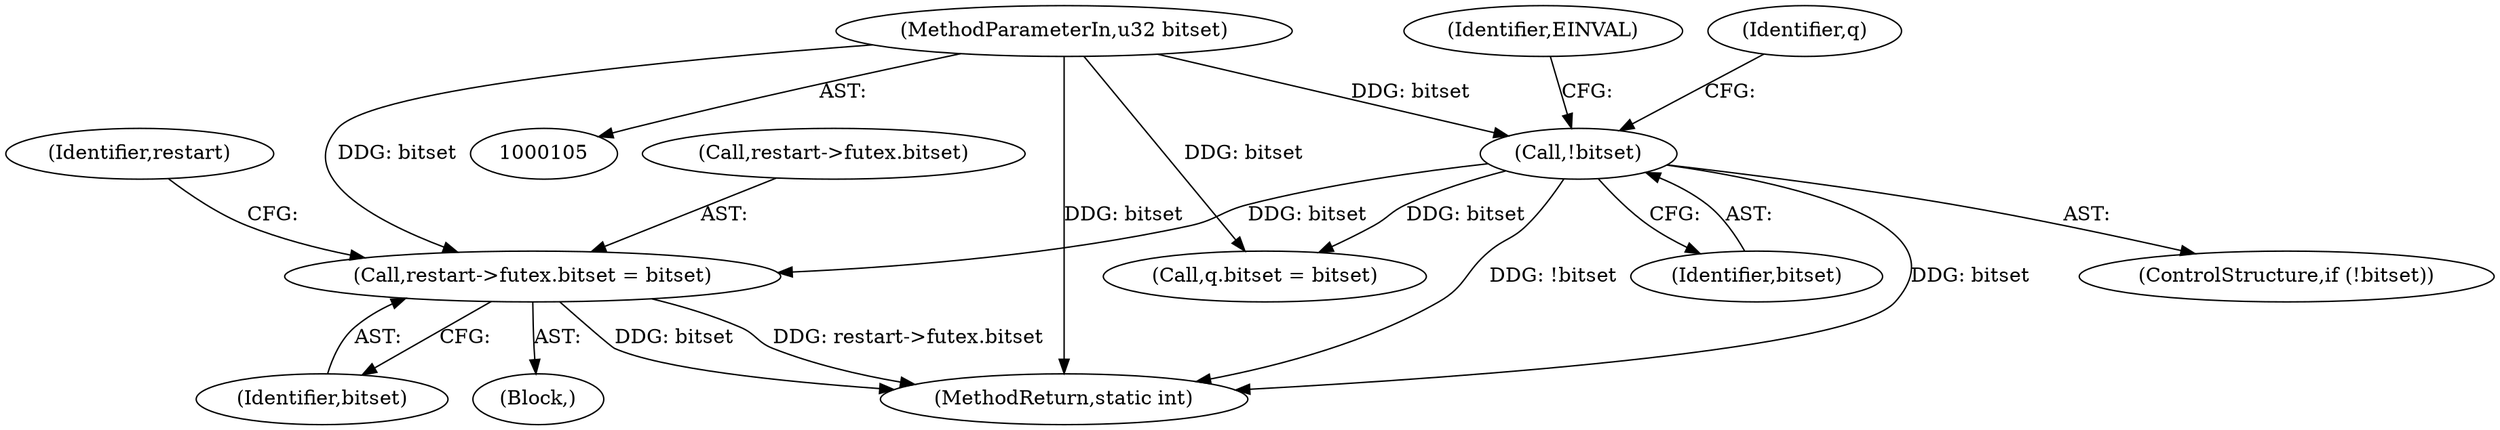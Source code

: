 digraph "0_linux_7ada876a8703f23befbb20a7465a702ee39b1704@pointer" {
"1000267" [label="(Call,restart->futex.bitset = bitset)"];
"1000110" [label="(MethodParameterIn,u32 bitset)"];
"1000123" [label="(Call,!bitset)"];
"1000268" [label="(Call,restart->futex.bitset)"];
"1000124" [label="(Identifier,bitset)"];
"1000133" [label="(Call,q.bitset = bitset)"];
"1000277" [label="(Identifier,restart)"];
"1000127" [label="(Identifier,EINVAL)"];
"1000112" [label="(Block,)"];
"1000110" [label="(MethodParameterIn,u32 bitset)"];
"1000319" [label="(MethodReturn,static int)"];
"1000122" [label="(ControlStructure,if (!bitset))"];
"1000267" [label="(Call,restart->futex.bitset = bitset)"];
"1000123" [label="(Call,!bitset)"];
"1000273" [label="(Identifier,bitset)"];
"1000130" [label="(Identifier,q)"];
"1000267" -> "1000112"  [label="AST: "];
"1000267" -> "1000273"  [label="CFG: "];
"1000268" -> "1000267"  [label="AST: "];
"1000273" -> "1000267"  [label="AST: "];
"1000277" -> "1000267"  [label="CFG: "];
"1000267" -> "1000319"  [label="DDG: restart->futex.bitset"];
"1000267" -> "1000319"  [label="DDG: bitset"];
"1000110" -> "1000267"  [label="DDG: bitset"];
"1000123" -> "1000267"  [label="DDG: bitset"];
"1000110" -> "1000105"  [label="AST: "];
"1000110" -> "1000319"  [label="DDG: bitset"];
"1000110" -> "1000123"  [label="DDG: bitset"];
"1000110" -> "1000133"  [label="DDG: bitset"];
"1000123" -> "1000122"  [label="AST: "];
"1000123" -> "1000124"  [label="CFG: "];
"1000124" -> "1000123"  [label="AST: "];
"1000127" -> "1000123"  [label="CFG: "];
"1000130" -> "1000123"  [label="CFG: "];
"1000123" -> "1000319"  [label="DDG: !bitset"];
"1000123" -> "1000319"  [label="DDG: bitset"];
"1000123" -> "1000133"  [label="DDG: bitset"];
}
